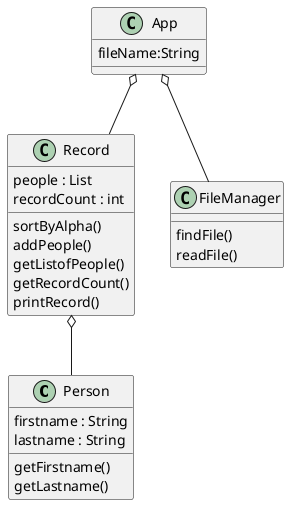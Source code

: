 @startuml
class Person{
firstname : String
lastname : String
getFirstname()
getLastname()
}

class Record{
people : List
recordCount : int
sortByAlpha()
addPeople()
getListofPeople()
getRecordCount()
printRecord()
}

class App{
fileName:String
}

class FileManager{
findFile()
readFile()
}

App o-- Record
Record o-- Person
App o-- FileManager
@enduml
